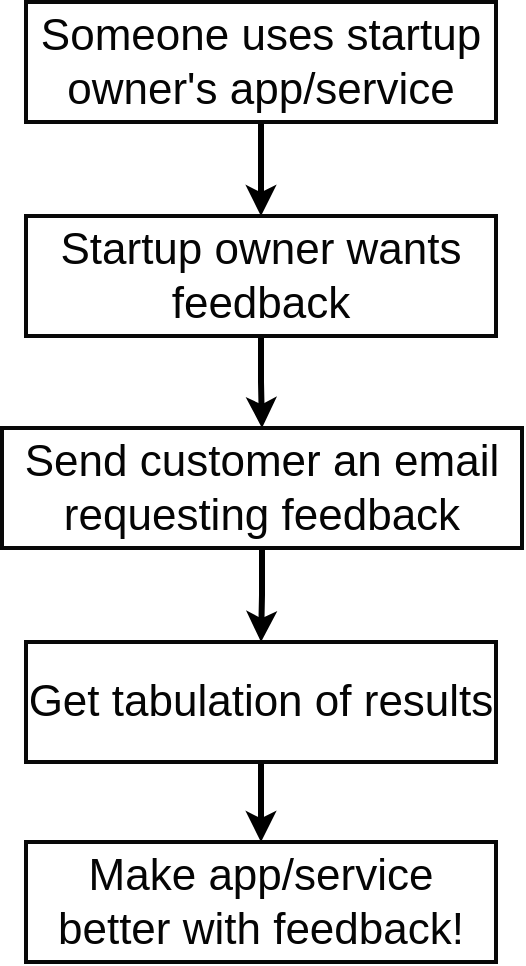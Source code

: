 <mxfile version="12.2.4" pages="13"><diagram id="rzfmLaFm5S08jYWn7bDf" name="Page-1"><mxGraphModel dx="2708" dy="1363" grid="1" gridSize="10" guides="1" tooltips="1" connect="1" arrows="1" fold="1" page="1" pageScale="1" pageWidth="850" pageHeight="1100" math="0" shadow="0"><root><mxCell id="0"/><mxCell id="1" parent="0"/><mxCell id="2" value="" style="edgeStyle=orthogonalEdgeStyle;rounded=0;html=1;jettySize=auto;orthogonalLoop=1;strokeWidth=3;fontSize=22;fontColor=#050505;" parent="1" source="3" target="5" edge="1"><mxGeometry relative="1" as="geometry"/></mxCell><mxCell id="3" value="Someone uses startup owner's app/service" style="rounded=0;whiteSpace=wrap;html=1;shadow=0;strokeColor=#080808;strokeWidth=2;fillColor=none;fontSize=22;fontColor=#050505;align=center;" parent="1" vertex="1"><mxGeometry x="306" y="160" width="235" height="60" as="geometry"/></mxCell><mxCell id="4" value="" style="edgeStyle=orthogonalEdgeStyle;rounded=0;html=1;jettySize=auto;orthogonalLoop=1;strokeWidth=3;fontSize=22;fontColor=#050505;" parent="1" source="5" target="7" edge="1"><mxGeometry relative="1" as="geometry"/></mxCell><mxCell id="5" value="Startup owner wants feedback" style="rounded=0;whiteSpace=wrap;html=1;shadow=0;strokeColor=#080808;strokeWidth=2;fillColor=none;fontSize=22;fontColor=#050505;align=center;" parent="1" vertex="1"><mxGeometry x="306" y="267" width="235" height="60" as="geometry"/></mxCell><mxCell id="6" value="" style="edgeStyle=orthogonalEdgeStyle;rounded=0;html=1;jettySize=auto;orthogonalLoop=1;strokeWidth=3;fontSize=22;fontColor=#050505;" parent="1" source="7" target="9" edge="1"><mxGeometry relative="1" as="geometry"/></mxCell><mxCell id="7" value="Send customer an email requesting feedback" style="rounded=0;whiteSpace=wrap;html=1;shadow=0;strokeColor=#080808;strokeWidth=2;fillColor=none;fontSize=22;fontColor=#050505;align=center;" parent="1" vertex="1"><mxGeometry x="294" y="373" width="260" height="60" as="geometry"/></mxCell><mxCell id="8" style="edgeStyle=orthogonalEdgeStyle;rounded=0;html=1;exitX=0.5;exitY=1;entryX=0.5;entryY=0;startArrow=none;startFill=0;endArrow=classic;endFill=1;jettySize=auto;orthogonalLoop=1;strokeColor=#000000;strokeWidth=3;fontSize=22;fontColor=#050505;" parent="1" source="9" target="10" edge="1"><mxGeometry relative="1" as="geometry"/></mxCell><mxCell id="9" value="Get tabulation of results" style="rounded=0;whiteSpace=wrap;html=1;shadow=0;strokeColor=#080808;strokeWidth=2;fillColor=none;fontSize=22;fontColor=#050505;align=center;" parent="1" vertex="1"><mxGeometry x="306" y="480" width="235" height="60" as="geometry"/></mxCell><mxCell id="10" value="Make app/service better with feedback!" style="rounded=0;whiteSpace=wrap;html=1;shadow=0;strokeColor=#080808;strokeWidth=2;fillColor=none;fontSize=22;fontColor=#050505;align=center;" parent="1" vertex="1"><mxGeometry x="306" y="580" width="235" height="60" as="geometry"/></mxCell><mxCell id="11" style="edgeStyle=orthogonalEdgeStyle;rounded=0;html=1;exitX=0.75;exitY=0;entryX=0.75;entryY=0;startArrow=none;startFill=0;endArrow=classic;endFill=1;jettySize=auto;orthogonalLoop=1;strokeColor=#000000;strokeWidth=3;fontSize=22;fontColor=#050505;" parent="1" source="10" target="10" edge="1"><mxGeometry relative="1" as="geometry"/></mxCell></root></mxGraphModel></diagram><diagram name="001 - process" id="C1ch1Icw8cuONnoXlhW8"><mxGraphModel dx="1457" dy="908" grid="1" gridSize="10" guides="1" tooltips="1" connect="1" arrows="1" fold="1" page="1" pageScale="1" pageWidth="1100" pageHeight="850" background="#ffffff" math="0" shadow="0"><root><mxCell id="0"/><mxCell id="1" parent="0"/><mxCell id="4" value="" style="edgeStyle=orthogonalEdgeStyle;rounded=0;html=1;jettySize=auto;orthogonalLoop=1;strokeWidth=3;fontSize=22;fontColor=#050505;" parent="1" source="2" target="3" edge="1"><mxGeometry relative="1" as="geometry"/></mxCell><mxCell id="2" value="Someone uses startup owner's app/service" style="rounded=0;whiteSpace=wrap;html=1;shadow=0;strokeColor=#080808;strokeWidth=2;fillColor=none;fontSize=22;fontColor=#050505;align=center;" parent="1" vertex="1"><mxGeometry x="370" y="200" width="235" height="60" as="geometry"/></mxCell><mxCell id="6" value="" style="edgeStyle=orthogonalEdgeStyle;rounded=0;html=1;jettySize=auto;orthogonalLoop=1;strokeWidth=3;fontSize=22;fontColor=#050505;" parent="1" source="3" target="5" edge="1"><mxGeometry relative="1" as="geometry"/></mxCell><mxCell id="3" value="Startup owner wants feedback" style="rounded=0;whiteSpace=wrap;html=1;shadow=0;strokeColor=#080808;strokeWidth=2;fillColor=none;fontSize=22;fontColor=#050505;align=center;" parent="1" vertex="1"><mxGeometry x="370" y="307" width="235" height="60" as="geometry"/></mxCell><mxCell id="8" value="" style="edgeStyle=orthogonalEdgeStyle;rounded=0;html=1;jettySize=auto;orthogonalLoop=1;strokeWidth=3;fontSize=22;fontColor=#050505;" parent="1" source="5" target="7" edge="1"><mxGeometry relative="1" as="geometry"/></mxCell><mxCell id="5" value="Send customer an email requesting feedback" style="rounded=0;whiteSpace=wrap;html=1;shadow=0;strokeColor=#080808;strokeWidth=2;fillColor=none;fontSize=22;fontColor=#050505;align=center;" parent="1" vertex="1"><mxGeometry x="358" y="413" width="260" height="60" as="geometry"/></mxCell><mxCell id="10" style="edgeStyle=orthogonalEdgeStyle;rounded=0;html=1;exitX=0.5;exitY=1;entryX=0.5;entryY=0;startArrow=none;startFill=0;endArrow=classic;endFill=1;jettySize=auto;orthogonalLoop=1;strokeColor=#000000;strokeWidth=3;fontSize=22;fontColor=#050505;" parent="1" source="7" target="9" edge="1"><mxGeometry relative="1" as="geometry"/></mxCell><mxCell id="7" value="Get tabulation of results" style="rounded=0;whiteSpace=wrap;html=1;shadow=0;strokeColor=#080808;strokeWidth=2;fillColor=none;fontSize=22;fontColor=#050505;align=center;" parent="1" vertex="1"><mxGeometry x="370" y="520" width="235" height="60" as="geometry"/></mxCell><mxCell id="9" value="Make app/service better with feedback!" style="rounded=0;whiteSpace=wrap;html=1;shadow=0;strokeColor=#080808;strokeWidth=2;fillColor=none;fontSize=22;fontColor=#050505;align=center;" parent="1" vertex="1"><mxGeometry x="370" y="620" width="235" height="60" as="geometry"/></mxCell><mxCell id="11" style="edgeStyle=orthogonalEdgeStyle;rounded=0;html=1;exitX=0.75;exitY=0;entryX=0.75;entryY=0;startArrow=none;startFill=0;endArrow=classic;endFill=1;jettySize=auto;orthogonalLoop=1;strokeColor=#000000;strokeWidth=3;fontSize=22;fontColor=#050505;" parent="1" source="9" target="9" edge="1"><mxGeometry relative="1" as="geometry"/></mxCell></root></mxGraphModel></diagram><diagram name="002 - user process" id="hjXeMc_6MQv4Re1GMmTZ"><mxGraphModel dx="1083" dy="545" grid="1" gridSize="10" guides="1" tooltips="1" connect="1" arrows="1" fold="1" page="1" pageScale="1" pageWidth="1100" pageHeight="850" background="#ffffff" math="0" shadow="0"><root><mxCell id="0"/><mxCell id="1" parent="0"/><mxCell id="5" value="" style="edgeStyle=orthogonalEdgeStyle;rounded=0;html=1;jettySize=auto;orthogonalLoop=1;strokeWidth=3;fontSize=22;fontColor=#050505;" parent="1" source="2" target="4" edge="1"><mxGeometry relative="1" as="geometry"/></mxCell><mxCell id="2" value="User signs up via Google OAuth" style="rounded=0;whiteSpace=wrap;html=1;shadow=0;strokeColor=#080808;strokeWidth=2;fillColor=none;fontSize=22;fontColor=#050505;align=center;" parent="1" vertex="1"><mxGeometry x="285" y="90" width="200" height="60" as="geometry"/></mxCell><mxCell id="7" value="" style="edgeStyle=orthogonalEdgeStyle;rounded=0;html=1;jettySize=auto;orthogonalLoop=1;strokeWidth=3;fontSize=22;fontColor=#050505;" parent="1" source="4" target="6" edge="1"><mxGeometry relative="1" as="geometry"/></mxCell><mxCell id="4" value="User pays for email credits via stripe" style="rounded=0;whiteSpace=wrap;html=1;shadow=0;strokeColor=#080808;strokeWidth=2;fillColor=none;fontSize=22;fontColor=#050505;align=center;" parent="1" vertex="1"><mxGeometry x="285" y="190" width="200" height="60" as="geometry"/></mxCell><mxCell id="9" value="" style="edgeStyle=orthogonalEdgeStyle;rounded=0;html=1;jettySize=auto;orthogonalLoop=1;strokeWidth=3;fontSize=22;fontColor=#050505;" parent="1" source="6" target="8" edge="1"><mxGeometry relative="1" as="geometry"/></mxCell><mxCell id="6" value="User creates a new 'campaign'" style="rounded=0;whiteSpace=wrap;html=1;shadow=0;strokeColor=#080808;strokeWidth=2;fillColor=none;fontSize=22;fontColor=#050505;align=center;" parent="1" vertex="1"><mxGeometry x="285" y="290" width="200" height="60" as="geometry"/></mxCell><mxCell id="11" value="" style="edgeStyle=orthogonalEdgeStyle;rounded=0;html=1;jettySize=auto;orthogonalLoop=1;strokeWidth=3;fontSize=22;fontColor=#050505;" parent="1" source="8" target="10" edge="1"><mxGeometry relative="1" as="geometry"/></mxCell><mxCell id="8" value="User enters list of emails to send survey to" style="rounded=0;whiteSpace=wrap;html=1;shadow=0;strokeColor=#080808;strokeWidth=2;fillColor=none;fontSize=22;fontColor=#050505;align=center;" parent="1" vertex="1"><mxGeometry x="260" y="390" width="250" height="60" as="geometry"/></mxCell><mxCell id="13" value="" style="edgeStyle=orthogonalEdgeStyle;rounded=0;html=1;jettySize=auto;orthogonalLoop=1;strokeWidth=3;fontSize=22;fontColor=#050505;" parent="1" source="10" target="12" edge="1"><mxGeometry relative="1" as="geometry"/></mxCell><mxCell id="10" value="We send email to list of surveyees" style="rounded=0;whiteSpace=wrap;html=1;shadow=0;strokeColor=#080808;strokeWidth=2;fillColor=none;fontSize=22;fontColor=#050505;align=center;" parent="1" vertex="1"><mxGeometry x="260" y="490" width="250" height="60" as="geometry"/></mxCell><mxCell id="15" value="" style="edgeStyle=orthogonalEdgeStyle;rounded=0;html=1;jettySize=auto;orthogonalLoop=1;strokeWidth=3;fontSize=22;fontColor=#050505;" parent="1" source="12" target="14" edge="1"><mxGeometry relative="1" as="geometry"/></mxCell><mxCell id="12" value="Surveyees click on link in email to provide feedback" style="rounded=0;whiteSpace=wrap;html=1;shadow=0;strokeColor=#080808;strokeWidth=2;fillColor=none;fontSize=22;fontColor=#050505;align=center;" parent="1" vertex="1"><mxGeometry x="590" y="490" width="280" height="60" as="geometry"/></mxCell><mxCell id="17" value="" style="edgeStyle=orthogonalEdgeStyle;rounded=0;html=1;jettySize=auto;orthogonalLoop=1;strokeWidth=3;fontSize=22;fontColor=#050505;" parent="1" source="14" target="16" edge="1"><mxGeometry relative="1" as="geometry"/></mxCell><mxCell id="14" value="We tabulate feedback" style="rounded=0;whiteSpace=wrap;html=1;shadow=0;strokeColor=#080808;strokeWidth=2;fillColor=none;fontSize=22;fontColor=#050505;align=center;" parent="1" vertex="1"><mxGeometry x="590" y="390" width="280" height="60" as="geometry"/></mxCell><mxCell id="16" value="User can see report of all survey responses" style="rounded=0;whiteSpace=wrap;html=1;shadow=0;strokeColor=#080808;strokeWidth=2;fillColor=none;fontSize=22;fontColor=#050505;align=center;" parent="1" vertex="1"><mxGeometry x="590" y="290" width="280" height="60" as="geometry"/></mxCell></root></mxGraphModel></diagram><diagram name="003 - tech" id="MA7eCegT08ym-cVx1aNA"><mxGraphModel dx="1083" dy="545" grid="1" gridSize="10" guides="1" tooltips="1" connect="1" arrows="1" fold="1" page="1" pageScale="1" pageWidth="1100" pageHeight="850" background="#ffffff" math="0" shadow="0"><root><mxCell id="0"/><mxCell id="1" parent="0"/><mxCell id="2" value="" style="edgeStyle=orthogonalEdgeStyle;rounded=0;html=1;jettySize=auto;orthogonalLoop=1;strokeWidth=3;fontSize=22;fontColor=#050505;" parent="1" source="3" target="5" edge="1"><mxGeometry relative="1" as="geometry"/></mxCell><mxCell id="3" value="User signs up via Google OAuth" style="rounded=0;whiteSpace=wrap;html=1;shadow=0;strokeColor=#080808;strokeWidth=2;fillColor=none;fontSize=22;fontColor=#050505;align=center;" parent="1" vertex="1"><mxGeometry x="355" y="59" width="200" height="60" as="geometry"/></mxCell><mxCell id="4" value="" style="edgeStyle=orthogonalEdgeStyle;rounded=0;html=1;jettySize=auto;orthogonalLoop=1;strokeWidth=3;fontSize=22;fontColor=#050505;" parent="1" source="5" target="7" edge="1"><mxGeometry relative="1" as="geometry"/></mxCell><mxCell id="5" value="User pays for email credits via stripe" style="rounded=0;whiteSpace=wrap;html=1;shadow=0;strokeColor=#080808;strokeWidth=2;fillColor=none;fontSize=22;fontColor=#050505;align=center;" parent="1" vertex="1"><mxGeometry x="355" y="152" width="200" height="60" as="geometry"/></mxCell><mxCell id="6" value="" style="edgeStyle=orthogonalEdgeStyle;rounded=0;html=1;jettySize=auto;orthogonalLoop=1;strokeWidth=3;fontSize=22;fontColor=#050505;" parent="1" source="7" target="9" edge="1"><mxGeometry relative="1" as="geometry"/></mxCell><mxCell id="7" value="User creates a new 'campaign'" style="rounded=0;whiteSpace=wrap;html=1;shadow=0;strokeColor=#080808;strokeWidth=2;fillColor=none;fontSize=22;fontColor=#050505;align=center;" parent="1" vertex="1"><mxGeometry x="355" y="245" width="200" height="60" as="geometry"/></mxCell><mxCell id="8" value="" style="edgeStyle=orthogonalEdgeStyle;rounded=0;html=1;jettySize=auto;orthogonalLoop=1;strokeWidth=3;fontSize=22;fontColor=#050505;" parent="1" source="9" target="11" edge="1"><mxGeometry relative="1" as="geometry"/></mxCell><mxCell id="9" value="User enters list of emails to send survey to" style="rounded=0;whiteSpace=wrap;html=1;shadow=0;strokeColor=#080808;strokeWidth=2;fillColor=none;fontSize=22;fontColor=#050505;align=center;" parent="1" vertex="1"><mxGeometry x="330" y="338" width="250" height="60" as="geometry"/></mxCell><mxCell id="10" value="" style="edgeStyle=orthogonalEdgeStyle;rounded=0;html=1;jettySize=auto;orthogonalLoop=1;strokeWidth=3;fontSize=22;fontColor=#050505;" parent="1" source="11" target="13" edge="1"><mxGeometry relative="1" as="geometry"/></mxCell><mxCell id="11" value="We send email to list of surveyees" style="rounded=0;whiteSpace=wrap;html=1;shadow=0;strokeColor=#080808;strokeWidth=2;fillColor=none;fontSize=22;fontColor=#050505;align=center;" parent="1" vertex="1"><mxGeometry x="330" y="431" width="250" height="60" as="geometry"/></mxCell><mxCell id="12" value="" style="edgeStyle=orthogonalEdgeStyle;rounded=0;html=1;jettySize=auto;orthogonalLoop=1;strokeWidth=3;fontSize=22;fontColor=#050505;" parent="1" source="13" target="15" edge="1"><mxGeometry relative="1" as="geometry"/></mxCell><mxCell id="13" value="Surveyees click on link in email to provide feedback" style="rounded=0;whiteSpace=wrap;html=1;shadow=0;strokeColor=#080808;strokeWidth=2;fillColor=none;fontSize=22;fontColor=#050505;align=center;" parent="1" vertex="1"><mxGeometry x="315" y="524" width="280" height="60" as="geometry"/></mxCell><mxCell id="14" value="" style="edgeStyle=orthogonalEdgeStyle;rounded=0;html=1;jettySize=auto;orthogonalLoop=1;strokeWidth=3;fontSize=22;fontColor=#050505;" parent="1" source="15" target="16" edge="1"><mxGeometry relative="1" as="geometry"/></mxCell><mxCell id="15" value="We tabulate feedback" style="rounded=0;whiteSpace=wrap;html=1;shadow=0;strokeColor=#080808;strokeWidth=2;fillColor=none;fontSize=22;fontColor=#050505;align=center;" parent="1" vertex="1"><mxGeometry x="315" y="617" width="280" height="60" as="geometry"/></mxCell><mxCell id="16" value="User can see report of all survey responses" style="rounded=0;whiteSpace=wrap;html=1;shadow=0;strokeColor=#080808;strokeWidth=2;fillColor=none;fontSize=22;fontColor=#050505;align=center;" parent="1" vertex="1"><mxGeometry x="315" y="710" width="280" height="60" as="geometry"/></mxCell><mxCell id="17" value="Express server + MongoDB + PassportJS" style="text;html=1;strokeColor=none;fillColor=none;align=left;verticalAlign=middle;whiteSpace=wrap;rounded=0;shadow=0;fontSize=22;fontColor=#050505;" parent="1" vertex="1"><mxGeometry x="563" y="79" width="250" height="20" as="geometry"/></mxCell><mxCell id="18" value="Stripe + MongoDB" style="text;html=1;strokeColor=none;fillColor=none;align=left;verticalAlign=middle;whiteSpace=wrap;rounded=0;shadow=0;fontSize=22;fontColor=#050505;" parent="1" vertex="1"><mxGeometry x="563" y="172" width="250" height="20" as="geometry"/></mxCell><mxCell id="19" value="React + Redux" style="text;html=1;strokeColor=none;fillColor=none;align=left;verticalAlign=middle;whiteSpace=wrap;rounded=0;shadow=0;fontSize=22;fontColor=#050505;" parent="1" vertex="1"><mxGeometry x="563" y="265" width="250" height="20" as="geometry"/></mxCell><mxCell id="20" value="React + Redux + Redux Form" style="text;html=1;strokeColor=none;fillColor=none;align=left;verticalAlign=middle;whiteSpace=wrap;rounded=0;shadow=0;fontSize=22;fontColor=#050505;" parent="1" vertex="1"><mxGeometry x="591" y="358" width="250" height="20" as="geometry"/></mxCell><mxCell id="21" value="Email Provider" style="text;html=1;strokeColor=none;fillColor=none;align=left;verticalAlign=middle;whiteSpace=wrap;rounded=0;shadow=0;fontSize=22;fontColor=#050505;" parent="1" vertex="1"><mxGeometry x="595" y="451" width="250" height="20" as="geometry"/></mxCell><mxCell id="22" value="Email Provider + Express + Mongo" style="text;html=1;strokeColor=none;fillColor=none;align=left;verticalAlign=middle;whiteSpace=wrap;rounded=0;shadow=0;fontSize=22;fontColor=#050505;" parent="1" vertex="1"><mxGeometry x="608" y="544" width="240" height="20" as="geometry"/></mxCell><mxCell id="23" value="Mongo?" style="text;html=1;strokeColor=none;fillColor=none;align=left;verticalAlign=middle;whiteSpace=wrap;rounded=0;shadow=0;fontSize=22;fontColor=#050505;" parent="1" vertex="1"><mxGeometry x="608" y="637" width="185" height="20" as="geometry"/></mxCell><mxCell id="24" value="Mongo + React + Redux" style="text;html=1;strokeColor=none;fillColor=none;align=left;verticalAlign=middle;whiteSpace=wrap;rounded=0;shadow=0;fontSize=22;fontColor=#050505;" parent="1" vertex="1"><mxGeometry x="608" y="730" width="185" height="20" as="geometry"/></mxCell></root></mxGraphModel></diagram><diagram name="004 - tech stack" id="ymzbfa6bitwxe_6PRjLa"><mxGraphModel dx="1083" dy="545" grid="1" gridSize="10" guides="1" tooltips="1" connect="1" arrows="1" fold="1" page="1" pageScale="1" pageWidth="1100" pageHeight="850" background="#ffffff" math="0" shadow="0"><root><mxCell id="0"/><mxCell id="1" parent="0"/><mxCell id="3" value="" style="strokeWidth=1;shadow=0;dashed=0;align=center;html=1;shape=mxgraph.mockup.containers.browserWindow;rSize=0;fillColor=#ffffff;strokeColor=#666666;mainText=,;recursiveResize=0;rounded=0;fontSize=22;fontColor=#050505;" parent="1" vertex="1"><mxGeometry x="355" y="220" width="420" height="190" as="geometry"/></mxCell><mxCell id="4" value="Page 1" style="strokeWidth=1;shadow=0;dashed=0;align=center;html=1;shape=mxgraph.mockup.containers.anchor;fontSize=17;fontColor=#666666;align=left;" parent="3" vertex="1"><mxGeometry x="60" y="12" width="110" height="26" as="geometry"/></mxCell><mxCell id="5" value="https://www.draw.io" style="strokeWidth=1;shadow=0;dashed=0;align=center;html=1;shape=mxgraph.mockup.containers.anchor;rSize=0;fontSize=17;fontColor=#666666;align=left;" parent="3" vertex="1"><mxGeometry x="130" y="60" width="250" height="26" as="geometry"/></mxCell><mxCell id="6" value="React App!" style="rounded=0;whiteSpace=wrap;html=1;shadow=0;strokeColor=#080808;strokeWidth=2;fillColor=none;fontSize=22;fontColor=#050505;align=center;" parent="3" vertex="1"><mxGeometry y="110" width="420" height="80" as="geometry"/></mxCell><mxCell id="17" style="edgeStyle=orthogonalEdgeStyle;rounded=0;html=1;exitX=0.5;exitY=1;entryX=0.5;entryY=0;jettySize=auto;orthogonalLoop=1;strokeWidth=3;fontSize=22;fontColor=#050505;" parent="1" source="15" target="16" edge="1"><mxGeometry relative="1" as="geometry"/></mxCell><mxCell id="18" style="edgeStyle=orthogonalEdgeStyle;rounded=0;html=1;exitX=0.5;exitY=0;entryX=0.5;entryY=1;jettySize=auto;orthogonalLoop=1;strokeWidth=3;fontSize=22;fontColor=#050505;verticalAlign=middle;startArrow=classic;startFill=1;" parent="1" source="15" target="6" edge="1"><mxGeometry relative="1" as="geometry"/></mxCell><mxCell id="15" value="Express/Node API" style="rounded=0;whiteSpace=wrap;html=1;shadow=0;strokeColor=#080808;strokeWidth=2;fillColor=none;fontSize=22;fontColor=#050505;align=center;" parent="1" vertex="1"><mxGeometry x="450" y="540" width="230" height="60" as="geometry"/></mxCell><mxCell id="16" value="MongoDB" style="rounded=0;whiteSpace=wrap;html=1;shadow=0;strokeColor=#080808;strokeWidth=2;fillColor=none;fontSize=22;fontColor=#050505;align=center;" parent="1" vertex="1"><mxGeometry x="450" y="650" width="230" height="60" as="geometry"/></mxCell><mxCell id="19" value="&lt;font style=&quot;font-size: 16px;&quot;&gt;HTTP Request&lt;/font&gt;" style="rounded=0;whiteSpace=wrap;html=1;shadow=0;strokeColor=#080808;strokeWidth=2;fillColor=none;fontSize=16;fontColor=#050505;align=left;" parent="1" vertex="1"><mxGeometry x="565" y="450" width="170" height="50" as="geometry"/></mxCell><mxCell id="20" value="JSON" style="rounded=0;whiteSpace=wrap;html=1;shadow=0;labelBackgroundColor=none;strokeColor=#080808;strokeWidth=2;fillColor=#ffffff;fontSize=16;fontColor=#050505;align=center;" parent="1" vertex="1"><mxGeometry x="685" y="460" width="50" height="30" as="geometry"/></mxCell></root></mxGraphModel></diagram><diagram name="005 - architecture dev" id="q4egoho6DWTtqCsqJ3SS"><mxGraphModel dx="1083" dy="545" grid="1" gridSize="10" guides="1" tooltips="1" connect="1" arrows="1" fold="1" page="1" pageScale="1" pageWidth="1100" pageHeight="850" background="#ffffff" math="0" shadow="0"><root><mxCell id="0"/><mxCell id="1" parent="0"/><mxCell id="3" value="" style="strokeWidth=1;shadow=0;dashed=0;align=center;html=1;shape=mxgraph.mockup.containers.browserWindow;rSize=0;fillColor=#ffffff;strokeColor=#666666;mainText=,;recursiveResize=0;rounded=0;fontSize=22;fontColor=#050505;" parent="1" vertex="1"><mxGeometry x="412" y="225" width="380" height="200" as="geometry"/></mxCell><mxCell id="4" value="Page 1" style="strokeWidth=1;shadow=0;dashed=0;align=center;html=1;shape=mxgraph.mockup.containers.anchor;fontSize=17;fontColor=#666666;align=left;" parent="3" vertex="1"><mxGeometry x="60" y="12" width="110" height="26" as="geometry"/></mxCell><mxCell id="5" value="localhost:3000" style="strokeWidth=1;shadow=0;dashed=0;align=center;html=1;shape=mxgraph.mockup.containers.anchor;rSize=0;fontSize=17;fontColor=#666666;align=left;" parent="3" vertex="1"><mxGeometry x="130" y="60" width="250" height="26" as="geometry"/></mxCell><mxCell id="11" value="I need bundle.js stuff" style="rounded=0;whiteSpace=wrap;html=1;shadow=0;strokeColor=#080808;strokeWidth=2;fillColor=none;fontSize=22;fontColor=#050505;align=center;" parent="3" vertex="1"><mxGeometry x="-1" y="140" width="190" height="60" as="geometry"/></mxCell><mxCell id="12" value="I need data from API" style="rounded=0;whiteSpace=wrap;html=1;shadow=0;strokeColor=#080808;strokeWidth=2;fillColor=none;fontSize=22;fontColor=#050505;align=center;" parent="3" vertex="1"><mxGeometry x="190" y="140" width="190" height="60" as="geometry"/></mxCell><mxCell id="6" value="Dev Mode" style="text;html=1;strokeColor=none;fillColor=none;align=center;verticalAlign=middle;whiteSpace=wrap;rounded=0;shadow=0;fontSize=32;fontColor=#050505;" parent="1" vertex="1"><mxGeometry x="516" y="175" width="173" height="50" as="geometry"/></mxCell><mxCell id="7" value="create-react-app" style="rounded=0;whiteSpace=wrap;html=1;shadow=0;strokeColor=#080808;strokeWidth=2;fillColor=none;fontSize=22;fontColor=#050505;align=center;" parent="1" vertex="1"><mxGeometry x="411" y="505" width="190" height="60" as="geometry"/></mxCell><mxCell id="9" value="Node/Express API" style="rounded=0;whiteSpace=wrap;html=1;shadow=0;strokeColor=#080808;strokeWidth=2;fillColor=none;fontSize=22;fontColor=#050505;align=center;" parent="1" vertex="1"><mxGeometry x="412" y="645" width="380" height="60" as="geometry"/></mxCell><mxCell id="15" style="edgeStyle=orthogonalEdgeStyle;rounded=0;html=1;exitX=0.5;exitY=1;entryX=0.5;entryY=0;startArrow=classic;startFill=1;jettySize=auto;orthogonalLoop=1;strokeWidth=3;fontSize=22;fontColor=#050505;" parent="1" source="10" target="9" edge="1"><mxGeometry relative="1" as="geometry"/></mxCell><mxCell id="10" value="proxy" style="rounded=0;whiteSpace=wrap;html=1;shadow=0;strokeColor=#080808;strokeWidth=2;fillColor=none;fontSize=22;fontColor=#050505;align=center;" parent="1" vertex="1"><mxGeometry x="602" y="505" width="190" height="60" as="geometry"/></mxCell><mxCell id="13" style="edgeStyle=orthogonalEdgeStyle;rounded=0;html=1;exitX=0.5;exitY=1;entryX=0.5;entryY=0;startArrow=classic;startFill=1;jettySize=auto;orthogonalLoop=1;strokeWidth=3;fontSize=22;fontColor=#050505;" parent="1" source="11" target="7" edge="1"><mxGeometry relative="1" as="geometry"/></mxCell><mxCell id="14" style="edgeStyle=orthogonalEdgeStyle;rounded=0;html=1;exitX=0.5;exitY=1;entryX=0.5;entryY=0;startArrow=classic;startFill=1;jettySize=auto;orthogonalLoop=1;strokeWidth=3;fontSize=22;fontColor=#050505;" parent="1" source="12" target="10" edge="1"><mxGeometry relative="1" as="geometry"/></mxCell><mxCell id="16" style="edgeStyle=orthogonalEdgeStyle;rounded=0;html=1;exitX=0.5;exitY=0;entryX=0.5;entryY=0;startArrow=classic;startFill=1;jettySize=auto;orthogonalLoop=1;strokeWidth=3;fontSize=22;fontColor=#050505;" parent="1" source="6" target="6" edge="1"><mxGeometry relative="1" as="geometry"/></mxCell><mxCell id="17" value="Server #1" style="text;html=1;strokeColor=none;fillColor=none;align=center;verticalAlign=middle;whiteSpace=wrap;rounded=0;shadow=0;fontSize=22;fontColor=#050505;" parent="1" vertex="1"><mxGeometry x="350" y="525" width="40" height="20" as="geometry"/></mxCell><mxCell id="18" value="Server #2" style="text;html=1;strokeColor=none;fillColor=none;align=center;verticalAlign=middle;whiteSpace=wrap;rounded=0;shadow=0;fontSize=22;fontColor=#050505;" parent="1" vertex="1"><mxGeometry x="350" y="668" width="40" height="20" as="geometry"/></mxCell></root></mxGraphModel></diagram><diagram name="006 - architecture prod" id="mpROQTr69gODgliAdOEc"><mxGraphModel dx="1083" dy="545" grid="1" gridSize="10" guides="1" tooltips="1" connect="1" arrows="1" fold="1" page="1" pageScale="1" pageWidth="1100" pageHeight="850" background="#ffffff" math="0" shadow="0"><root><mxCell id="0"/><mxCell id="1" parent="0"/><mxCell id="2" value="" style="strokeWidth=1;shadow=0;dashed=0;align=center;html=1;shape=mxgraph.mockup.containers.browserWindow;rSize=0;fillColor=#ffffff;strokeColor=#666666;mainText=,;recursiveResize=0;rounded=0;fontSize=22;fontColor=#050505;" parent="1" vertex="1"><mxGeometry x="412" y="225" width="380" height="200" as="geometry"/></mxCell><mxCell id="3" value="Page 1" style="strokeWidth=1;shadow=0;dashed=0;align=center;html=1;shape=mxgraph.mockup.containers.anchor;fontSize=17;fontColor=#666666;align=left;" parent="2" vertex="1"><mxGeometry x="60" y="12" width="110" height="26" as="geometry"/></mxCell><mxCell id="4" value="bayou.herokuapp.com" style="strokeWidth=1;shadow=0;dashed=0;align=center;html=1;shape=mxgraph.mockup.containers.anchor;rSize=0;fontSize=17;fontColor=#666666;align=left;" parent="2" vertex="1"><mxGeometry x="130" y="60" width="250" height="26" as="geometry"/></mxCell><mxCell id="5" value="I need bundle.js stuff" style="rounded=0;whiteSpace=wrap;html=1;shadow=0;strokeColor=#080808;strokeWidth=2;fillColor=none;fontSize=22;fontColor=#050505;align=center;" parent="2" vertex="1"><mxGeometry x="-1" y="140" width="190" height="60" as="geometry"/></mxCell><mxCell id="6" value="I need data from API" style="rounded=0;whiteSpace=wrap;html=1;shadow=0;strokeColor=#080808;strokeWidth=2;fillColor=none;fontSize=22;fontColor=#050505;align=center;" parent="2" vertex="1"><mxGeometry x="189" y="140" width="190" height="60" as="geometry"/></mxCell><mxCell id="7" value="Prod Mode" style="text;html=1;strokeColor=none;fillColor=none;align=center;verticalAlign=middle;whiteSpace=wrap;rounded=0;shadow=0;fontSize=32;fontColor=#050505;" parent="1" vertex="1"><mxGeometry x="516" y="175" width="173" height="50" as="geometry"/></mxCell><mxCell id="9" value="Node/Express API" style="rounded=0;whiteSpace=wrap;html=1;shadow=0;strokeColor=#080808;strokeWidth=2;fillColor=none;fontSize=22;fontColor=#050505;align=center;" parent="1" vertex="1"><mxGeometry x="411" y="520" width="380" height="60" as="geometry"/></mxCell><mxCell id="14" style="edgeStyle=orthogonalEdgeStyle;rounded=0;html=1;exitX=0.5;exitY=0;entryX=0.5;entryY=0;startArrow=classic;startFill=1;jettySize=auto;orthogonalLoop=1;strokeWidth=3;fontSize=22;fontColor=#050505;" parent="1" source="7" target="7" edge="1"><mxGeometry relative="1" as="geometry"/></mxCell><mxCell id="15" value="public assets" style="rounded=0;whiteSpace=wrap;html=1;shadow=0;strokeColor=#080808;strokeWidth=2;fillColor=none;fontSize=22;fontColor=#050505;align=center;" parent="1" vertex="1"><mxGeometry x="412" y="580" width="187" height="60" as="geometry"/></mxCell><mxCell id="16" style="edgeStyle=orthogonalEdgeStyle;rounded=0;html=1;exitX=0.5;exitY=1;entryX=0.75;entryY=0;startArrow=classic;startFill=1;jettySize=auto;orthogonalLoop=1;strokeWidth=3;fontSize=32;fontColor=#050505;" parent="1" source="6" target="9" edge="1"><mxGeometry relative="1" as="geometry"/></mxCell><mxCell id="19" style="edgeStyle=orthogonalEdgeStyle;rounded=0;html=1;exitX=0.5;exitY=1;entryX=0.5;entryY=0;startArrow=classic;startFill=1;jettySize=auto;orthogonalLoop=1;strokeWidth=3;fontSize=32;fontColor=#050505;" parent="1" source="5" target="15" edge="1"><mxGeometry relative="1" as="geometry"/></mxCell><mxCell id="20" value="Server #1" style="text;html=1;strokeColor=none;fillColor=none;align=center;verticalAlign=middle;whiteSpace=wrap;rounded=0;shadow=0;fontSize=22;fontColor=#050505;" parent="1" vertex="1"><mxGeometry x="340" y="540" width="40" height="20" as="geometry"/></mxCell><mxCell id="21" style="edgeStyle=orthogonalEdgeStyle;rounded=0;html=1;exitX=0.75;exitY=0;entryX=0.75;entryY=0;startArrow=none;startFill=0;endArrow=classic;endFill=1;jettySize=auto;orthogonalLoop=1;strokeColor=#000000;strokeWidth=3;fontSize=22;fontColor=#000000;" parent="1" source="7" target="7" edge="1"><mxGeometry relative="1" as="geometry"/></mxCell></root></mxGraphModel></diagram><diagram name="007 - other architecture" id="wscgBeFUv8NDl35sYXR8"><mxGraphModel dx="1083" dy="545" grid="1" gridSize="10" guides="1" tooltips="1" connect="1" arrows="1" fold="1" page="1" pageScale="1" pageWidth="1100" pageHeight="850" background="#ffffff" math="0" shadow="0"><root><mxCell id="0"/><mxCell id="1" parent="0"/><mxCell id="2" value="" style="strokeWidth=1;shadow=0;dashed=0;align=center;html=1;shape=mxgraph.mockup.containers.browserWindow;rSize=0;fillColor=#ffffff;strokeColor=#666666;mainText=,;recursiveResize=0;rounded=0;fontSize=22;fontColor=#050505;" parent="1" vertex="1"><mxGeometry x="361" y="140" width="380" height="200" as="geometry"/></mxCell><mxCell id="3" value="Page 1" style="strokeWidth=1;shadow=0;dashed=0;align=center;html=1;shape=mxgraph.mockup.containers.anchor;fontSize=17;fontColor=#666666;align=left;" parent="2" vertex="1"><mxGeometry x="60" y="12" width="110" height="26" as="geometry"/></mxCell><mxCell id="4" value="https://www.draw.io" style="strokeWidth=1;shadow=0;dashed=0;align=center;html=1;shape=mxgraph.mockup.containers.anchor;rSize=0;fontSize=17;fontColor=#666666;align=left;" parent="2" vertex="1"><mxGeometry x="130" y="60" width="250" height="26" as="geometry"/></mxCell><mxCell id="5" value="I need bundle.js stuff" style="rounded=0;whiteSpace=wrap;html=1;shadow=0;strokeColor=#080808;strokeWidth=2;fillColor=none;fontSize=22;fontColor=#050505;align=center;" parent="2" vertex="1"><mxGeometry x="-1" y="140" width="190" height="60" as="geometry"/></mxCell><mxCell id="6" value="I need data from API" style="rounded=0;whiteSpace=wrap;html=1;shadow=0;strokeColor=#080808;strokeWidth=2;fillColor=none;fontSize=22;fontColor=#050505;align=center;" parent="2" vertex="1"><mxGeometry x="190" y="140" width="190" height="60" as="geometry"/></mxCell><mxCell id="7" value="Dev Mode" style="text;html=1;strokeColor=none;fillColor=none;align=center;verticalAlign=middle;whiteSpace=wrap;rounded=0;shadow=0;fontSize=32;fontColor=#050505;" parent="1" vertex="1"><mxGeometry x="465" y="90" width="173" height="50" as="geometry"/></mxCell><mxCell id="8" value="create-react-app" style="rounded=0;whiteSpace=wrap;html=1;shadow=0;strokeColor=#080808;strokeWidth=2;fillColor=none;fontSize=22;fontColor=#050505;align=center;" parent="1" vertex="1"><mxGeometry x="300" y="420" width="190" height="60" as="geometry"/></mxCell><mxCell id="11" value="Node/Express API" style="rounded=0;whiteSpace=wrap;html=1;shadow=0;strokeColor=#080808;strokeWidth=2;fillColor=none;fontSize=22;fontColor=#050505;align=center;" parent="1" vertex="1"><mxGeometry x="616" y="420" width="190" height="60" as="geometry"/></mxCell><mxCell id="12" style="edgeStyle=orthogonalEdgeStyle;rounded=0;html=1;exitX=0.5;exitY=1;entryX=0.5;entryY=0;startArrow=classic;startFill=1;jettySize=auto;orthogonalLoop=1;strokeWidth=3;fontSize=22;fontColor=#050505;" parent="1" source="5" target="8" edge="1"><mxGeometry relative="1" as="geometry"/></mxCell><mxCell id="13" style="edgeStyle=orthogonalEdgeStyle;rounded=0;html=1;exitX=0.5;exitY=1;entryX=0.5;entryY=0;startArrow=classic;startFill=1;jettySize=auto;orthogonalLoop=1;strokeWidth=3;fontSize=22;fontColor=#050505;" parent="1" source="6" target="11" edge="1"><mxGeometry relative="1" as="geometry"/></mxCell><mxCell id="14" style="edgeStyle=orthogonalEdgeStyle;rounded=0;html=1;exitX=0.5;exitY=0;entryX=0.5;entryY=0;startArrow=classic;startFill=1;jettySize=auto;orthogonalLoop=1;strokeWidth=3;fontSize=22;fontColor=#050505;" parent="1" source="7" target="7" edge="1"><mxGeometry relative="1" as="geometry"/></mxCell></root></mxGraphModel></diagram><diagram name="008 - other architecture domains" id="a2dq2SkFah8I1jsUnlaC"><mxGraphModel dx="1083" dy="545" grid="1" gridSize="10" guides="1" tooltips="1" connect="1" arrows="1" fold="1" page="1" pageScale="1" pageWidth="1100" pageHeight="850" background="#ffffff" math="0" shadow="0"><root><mxCell id="0"/><mxCell id="1" parent="0"/><mxCell id="2" value="" style="strokeWidth=1;shadow=0;dashed=0;align=center;html=1;shape=mxgraph.mockup.containers.browserWindow;rSize=0;fillColor=#ffffff;strokeColor=#666666;mainText=,;recursiveResize=0;rounded=0;fontSize=22;fontColor=#050505;" parent="1" vertex="1"><mxGeometry x="367" y="150" width="380" height="200" as="geometry"/></mxCell><mxCell id="3" value="Page 1" style="strokeWidth=1;shadow=0;dashed=0;align=center;html=1;shape=mxgraph.mockup.containers.anchor;fontSize=17;fontColor=#666666;align=left;" parent="2" vertex="1"><mxGeometry x="60" y="12" width="110" height="26" as="geometry"/></mxCell><mxCell id="4" value="https://www.draw.io" style="strokeWidth=1;shadow=0;dashed=0;align=center;html=1;shape=mxgraph.mockup.containers.anchor;rSize=0;fontSize=17;fontColor=#666666;align=left;" parent="2" vertex="1"><mxGeometry x="130" y="60" width="250" height="26" as="geometry"/></mxCell><mxCell id="5" value="I need bundle.js stuff" style="rounded=0;whiteSpace=wrap;html=1;shadow=0;strokeColor=#080808;strokeWidth=2;fillColor=none;fontSize=22;fontColor=#050505;align=center;" parent="2" vertex="1"><mxGeometry x="-1" y="140" width="190" height="60" as="geometry"/></mxCell><mxCell id="6" value="I need data from API" style="rounded=0;whiteSpace=wrap;html=1;shadow=0;strokeColor=#080808;strokeWidth=2;fillColor=none;fontSize=22;fontColor=#050505;align=center;" parent="2" vertex="1"><mxGeometry x="190" y="140" width="190" height="60" as="geometry"/></mxCell><mxCell id="7" value="Dev Mode" style="text;html=1;strokeColor=none;fillColor=none;align=center;verticalAlign=middle;whiteSpace=wrap;rounded=0;shadow=0;fontSize=32;fontColor=#050505;" parent="1" vertex="1"><mxGeometry x="471" y="100" width="173" height="50" as="geometry"/></mxCell><mxCell id="8" value="create-react-app" style="rounded=0;whiteSpace=wrap;html=1;shadow=0;strokeColor=#080808;strokeWidth=2;fillColor=none;fontSize=22;fontColor=#050505;align=center;" parent="1" vertex="1"><mxGeometry x="306" y="430" width="190" height="60" as="geometry"/></mxCell><mxCell id="9" value="Node/Express API" style="rounded=0;whiteSpace=wrap;html=1;shadow=0;strokeColor=#080808;strokeWidth=2;fillColor=none;fontSize=22;fontColor=#050505;align=center;" parent="1" vertex="1"><mxGeometry x="622" y="430" width="190" height="60" as="geometry"/></mxCell><mxCell id="10" style="edgeStyle=orthogonalEdgeStyle;rounded=0;html=1;exitX=0.5;exitY=1;entryX=0.5;entryY=0;startArrow=classic;startFill=1;jettySize=auto;orthogonalLoop=1;strokeWidth=3;fontSize=22;fontColor=#050505;" parent="1" source="5" target="8" edge="1"><mxGeometry relative="1" as="geometry"/></mxCell><mxCell id="11" style="edgeStyle=orthogonalEdgeStyle;rounded=0;html=1;exitX=0.5;exitY=1;entryX=0.5;entryY=0;startArrow=classic;startFill=1;jettySize=auto;orthogonalLoop=1;strokeWidth=3;fontSize=22;fontColor=#050505;" parent="1" source="6" target="9" edge="1"><mxGeometry relative="1" as="geometry"/></mxCell><mxCell id="12" style="edgeStyle=orthogonalEdgeStyle;rounded=0;html=1;exitX=0.5;exitY=0;entryX=0.5;entryY=0;startArrow=classic;startFill=1;jettySize=auto;orthogonalLoop=1;strokeWidth=3;fontSize=22;fontColor=#050505;" parent="1" source="7" target="7" edge="1"><mxGeometry relative="1" as="geometry"/></mxCell><mxCell id="13" value="https://www.emaily.com" style="text;html=1;strokeColor=none;fillColor=none;align=center;verticalAlign=middle;whiteSpace=wrap;rounded=0;shadow=0;fontSize=22;fontColor=#050505;" parent="1" vertex="1"><mxGeometry x="381" y="500" width="40" height="20" as="geometry"/></mxCell><mxCell id="14" value="https://www.emaily-api.com" style="text;html=1;strokeColor=none;fillColor=none;align=center;verticalAlign=middle;whiteSpace=wrap;rounded=0;shadow=0;fontSize=22;fontColor=#050505;" parent="1" vertex="1"><mxGeometry x="578" y="500" width="279" height="20" as="geometry"/></mxCell></root></mxGraphModel></diagram><diagram name="009 - mockup landing page" id="LFWs1aFi7B3u5leCb377"><mxGraphModel dx="1083" dy="545" grid="1" gridSize="10" guides="1" tooltips="1" connect="1" arrows="1" fold="1" page="1" pageScale="1" pageWidth="1100" pageHeight="850" background="#ffffff" math="0" shadow="0"><root><mxCell id="0"/><mxCell id="1" parent="0"/><mxCell id="2" value="" style="strokeWidth=1;shadow=0;dashed=0;align=center;html=1;shape=mxgraph.mockup.containers.browserWindow;rSize=0;fillColor=#ffffff;strokeColor=#666666;mainText=,;recursiveResize=0;rounded=0;fontSize=22;fontColor=#050505;" parent="1" vertex="1"><mxGeometry x="270" y="120" width="550" height="380" as="geometry"/></mxCell><mxCell id="3" value="Page 1" style="strokeWidth=1;shadow=0;dashed=0;align=center;html=1;shape=mxgraph.mockup.containers.anchor;fontSize=17;fontColor=#666666;align=left;" parent="2" vertex="1"><mxGeometry x="60" y="12" width="110" height="26" as="geometry"/></mxCell><mxCell id="4" value="https://www.draw.io" style="strokeWidth=1;shadow=0;dashed=0;align=center;html=1;shape=mxgraph.mockup.containers.anchor;rSize=0;fontSize=17;fontColor=#666666;align=left;" parent="2" vertex="1"><mxGeometry x="130" y="60" width="250" height="26" as="geometry"/></mxCell><mxCell id="5" value="" style="rounded=0;whiteSpace=wrap;html=1;shadow=0;strokeColor=#080808;strokeWidth=2;fillColor=none;fontSize=22;fontColor=#050505;align=center;" parent="1" vertex="1"><mxGeometry x="270" y="230" width="550" height="60" as="geometry"/></mxCell><mxCell id="6" value="Logo" style="text;html=1;strokeColor=none;fillColor=none;align=center;verticalAlign=middle;whiteSpace=wrap;rounded=0;shadow=0;fontSize=22;fontColor=#050505;" parent="1" vertex="1"><mxGeometry x="300" y="250" width="40" height="20" as="geometry"/></mxCell><mxCell id="7" value="Login &amp;nbsp;&amp;nbsp;" style="text;html=1;strokeColor=none;fillColor=none;align=center;verticalAlign=middle;whiteSpace=wrap;rounded=0;shadow=0;fontSize=22;fontColor=#050505;" parent="1" vertex="1"><mxGeometry x="680" y="250" width="180" height="20" as="geometry"/></mxCell><mxCell id="8" value="" style="rounded=0;whiteSpace=wrap;html=1;shadow=0;strokeColor=#080808;strokeWidth=2;fillColor=none;fontSize=22;fontColor=#050505;align=center;" parent="1" vertex="1"><mxGeometry x="270" y="290" width="550" height="210" as="geometry"/></mxCell><mxCell id="9" value="Get Feedback From Users Faster" style="text;html=1;strokeColor=none;fillColor=none;align=center;verticalAlign=middle;whiteSpace=wrap;rounded=0;shadow=0;fontSize=22;fontColor=#050505;" parent="1" vertex="1"><mxGeometry x="473" y="370" width="145" height="20" as="geometry"/></mxCell></root></mxGraphModel></diagram><diagram name="010 - mockup dashboard" id="Q_3yHg8_SSDf2-z3CWPR"><mxGraphModel dx="1083" dy="545" grid="1" gridSize="10" guides="1" tooltips="1" connect="1" arrows="1" fold="1" page="1" pageScale="1" pageWidth="1100" pageHeight="850" background="#ffffff" math="0" shadow="0"><root><mxCell id="0"/><mxCell id="1" parent="0"/><mxCell id="2" value="" style="strokeWidth=1;shadow=0;dashed=0;align=center;html=1;shape=mxgraph.mockup.containers.browserWindow;rSize=0;fillColor=#ffffff;strokeColor=#666666;mainText=,;recursiveResize=0;rounded=0;fontSize=22;fontColor=#050505;" parent="1" vertex="1"><mxGeometry x="160" y="120" width="710" height="550" as="geometry"/></mxCell><mxCell id="3" value="Page 1" style="strokeWidth=1;shadow=0;dashed=0;align=center;html=1;shape=mxgraph.mockup.containers.anchor;fontSize=17;fontColor=#666666;align=left;" parent="2" vertex="1"><mxGeometry x="60" y="12" width="110" height="26" as="geometry"/></mxCell><mxCell id="4" value="https://www.draw.io" style="strokeWidth=1;shadow=0;dashed=0;align=center;html=1;shape=mxgraph.mockup.containers.anchor;rSize=0;fontSize=17;fontColor=#666666;align=left;" parent="2" vertex="1"><mxGeometry x="130" y="60" width="250" height="26" as="geometry"/></mxCell><mxCell id="15" value="" style="rounded=0;whiteSpace=wrap;html=1;shadow=0;strokeColor=#080808;strokeWidth=2;fillColor=none;fontSize=22;fontColor=#050505;align=center;" parent="2" vertex="1"><mxGeometry x="110" y="190" width="490" height="160" as="geometry"/></mxCell><mxCell id="16" value="Campaign Name" style="text;html=1;strokeColor=none;fillColor=none;align=center;verticalAlign=middle;whiteSpace=wrap;rounded=0;shadow=0;fontSize=22;fontColor=#050505;" parent="2" vertex="1"><mxGeometry x="115" y="200" width="185" height="20" as="geometry"/></mxCell><mxCell id="19" value="Last response: 1 day ago" style="text;html=1;strokeColor=none;fillColor=none;align=left;verticalAlign=middle;whiteSpace=wrap;rounded=0;shadow=0;fontSize=22;fontColor=#050505;" parent="2" vertex="1"><mxGeometry x="130" y="315" width="320" height="20" as="geometry"/></mxCell><mxCell id="20" value="+" style="ellipse;whiteSpace=wrap;html=1;aspect=fixed;rounded=0;shadow=0;strokeColor=#080808;strokeWidth=2;fillColor=none;fontSize=42;fontColor=#050505;align=center;" parent="2" vertex="1"><mxGeometry x="620" y="435" width="80" height="80" as="geometry"/></mxCell><mxCell id="22" value="" style="rounded=0;whiteSpace=wrap;html=1;shadow=0;strokeColor=#080808;strokeWidth=2;fillColor=none;fontSize=22;fontColor=#050505;align=center;" parent="2" vertex="1"><mxGeometry x="110" y="360" width="490" height="160" as="geometry"/></mxCell><mxCell id="23" value="Campaign Name" style="text;html=1;strokeColor=none;fillColor=none;align=center;verticalAlign=middle;whiteSpace=wrap;rounded=0;shadow=0;fontSize=22;fontColor=#050505;" parent="2" vertex="1"><mxGeometry x="115" y="370" width="185" height="20" as="geometry"/></mxCell><mxCell id="27" value="Number of 'Yes' responses: 100" style="text;html=1;strokeColor=none;fillColor=none;align=left;verticalAlign=middle;whiteSpace=wrap;rounded=0;shadow=0;fontSize=22;fontColor=#050505;" parent="2" vertex="1"><mxGeometry x="130" y="250" width="320" height="20" as="geometry"/></mxCell><mxCell id="28" value="Number of 'No' responses: 100" style="text;html=1;strokeColor=none;fillColor=none;align=left;verticalAlign=middle;whiteSpace=wrap;rounded=0;shadow=0;fontSize=22;fontColor=#050505;" parent="2" vertex="1"><mxGeometry x="130" y="281" width="320" height="20" as="geometry"/></mxCell><mxCell id="29" value="Last response: 3 days ago" style="text;html=1;strokeColor=none;fillColor=none;align=left;verticalAlign=middle;whiteSpace=wrap;rounded=0;shadow=0;fontSize=22;fontColor=#050505;" parent="2" vertex="1"><mxGeometry x="130" y="475" width="320" height="20" as="geometry"/></mxCell><mxCell id="30" value="Number of 'Yes' responses: 100" style="text;html=1;strokeColor=none;fillColor=none;align=left;verticalAlign=middle;whiteSpace=wrap;rounded=0;shadow=0;fontSize=22;fontColor=#050505;" parent="2" vertex="1"><mxGeometry x="130" y="410" width="320" height="20" as="geometry"/></mxCell><mxCell id="31" value="Number of 'No' responses: 100" style="text;html=1;strokeColor=none;fillColor=none;align=left;verticalAlign=middle;whiteSpace=wrap;rounded=0;shadow=0;fontSize=22;fontColor=#050505;" parent="2" vertex="1"><mxGeometry x="130" y="441" width="320" height="20" as="geometry"/></mxCell><mxCell id="5" value="" style="rounded=0;whiteSpace=wrap;html=1;shadow=0;strokeColor=#080808;strokeWidth=2;fillColor=none;fontSize=22;fontColor=#050505;align=center;" parent="1" vertex="1"><mxGeometry x="160" y="230" width="710" height="60" as="geometry"/></mxCell><mxCell id="6" value="Logo" style="text;html=1;strokeColor=none;fillColor=none;align=center;verticalAlign=middle;whiteSpace=wrap;rounded=0;shadow=0;fontSize=22;fontColor=#050505;" parent="1" vertex="1"><mxGeometry x="190" y="250" width="40" height="20" as="geometry"/></mxCell><mxCell id="12" value="Logout" style="rounded=0;whiteSpace=wrap;html=1;shadow=0;strokeColor=#080808;strokeWidth=2;fillColor=none;fontSize=22;fontColor=#050505;align=center;" parent="1" vertex="1"><mxGeometry x="760" y="240" width="100" height="40" as="geometry"/></mxCell><mxCell id="13" value="Credits: 5" style="rounded=0;whiteSpace=wrap;html=1;shadow=0;strokeColor=#080808;strokeWidth=2;fillColor=none;fontSize=22;fontColor=#050505;align=center;" parent="1" vertex="1"><mxGeometry x="640" y="240" width="100" height="40" as="geometry"/></mxCell><mxCell id="14" value="Add Credits" style="rounded=0;whiteSpace=wrap;html=1;shadow=0;strokeColor=#080808;strokeWidth=2;fillColor=none;fontSize=22;fontColor=#050505;align=center;" parent="1" vertex="1"><mxGeometry x="495" y="240" width="128" height="40" as="geometry"/></mxCell></root></mxGraphModel></diagram><diagram name="011 - mockup create" id="8P7njSSr32A_M5xAKWC4"><mxGraphModel dx="2172" dy="908" grid="1" gridSize="10" guides="1" tooltips="1" connect="1" arrows="1" fold="1" page="1" pageScale="1" pageWidth="1100" pageHeight="850" background="#ffffff" math="0" shadow="0"><root><mxCell id="0"/><mxCell id="1" parent="0"/><mxCell id="2" value="" style="strokeWidth=1;shadow=0;dashed=0;align=center;html=1;shape=mxgraph.mockup.containers.browserWindow;rSize=0;fillColor=#ffffff;strokeColor=#666666;mainText=,;recursiveResize=0;rounded=0;fontSize=22;fontColor=#050505;" parent="1" vertex="1"><mxGeometry x="160" y="120" width="710" height="560" as="geometry"/></mxCell><mxCell id="3" value="Page 1" style="strokeWidth=1;shadow=0;dashed=0;align=center;html=1;shape=mxgraph.mockup.containers.anchor;fontSize=17;fontColor=#666666;align=left;" parent="2" vertex="1"><mxGeometry x="60" y="12" width="110" height="26" as="geometry"/></mxCell><mxCell id="4" value="emaily.com/surveys/new" style="strokeWidth=1;shadow=0;dashed=0;align=center;html=1;shape=mxgraph.mockup.containers.anchor;rSize=0;fontSize=17;fontColor=#666666;align=left;" parent="2" vertex="1"><mxGeometry x="130" y="60" width="250" height="26" as="geometry"/></mxCell><mxCell id="5" value="Survey Title" style="text;html=1;strokeColor=none;fillColor=none;align=left;verticalAlign=middle;whiteSpace=wrap;rounded=0;shadow=0;fontSize=22;fontColor=#050505;" parent="2" vertex="1"><mxGeometry x="95" y="200" width="125" height="20" as="geometry"/></mxCell><mxCell id="6" value="Subject Line" style="text;html=1;strokeColor=none;fillColor=none;align=left;verticalAlign=middle;whiteSpace=wrap;rounded=0;shadow=0;fontSize=22;fontColor=#050505;" parent="2" vertex="1"><mxGeometry x="95" y="265" width="125" height="20" as="geometry"/></mxCell><mxCell id="7" value="Email Body" style="text;html=1;strokeColor=none;fillColor=none;align=left;verticalAlign=middle;whiteSpace=wrap;rounded=0;shadow=0;fontSize=22;fontColor=#050505;" parent="2" vertex="1"><mxGeometry x="95" y="340" width="125" height="20" as="geometry"/></mxCell><mxCell id="8" value="Recipient List" style="text;html=1;strokeColor=none;fillColor=none;align=left;verticalAlign=middle;whiteSpace=wrap;rounded=0;shadow=0;fontSize=22;fontColor=#050505;" parent="2" vertex="1"><mxGeometry x="95" y="410" width="140" height="20" as="geometry"/></mxCell><mxCell id="9" value="Cancel" style="rounded=0;whiteSpace=wrap;html=1;shadow=0;strokeColor=#080808;strokeWidth=2;fillColor=none;fontSize=22;fontColor=#050505;align=center;" parent="2" vertex="1"><mxGeometry x="103" y="500" width="120" height="40" as="geometry"/></mxCell><mxCell id="10" value="Next" style="rounded=0;whiteSpace=wrap;html=1;shadow=0;strokeColor=#080808;strokeWidth=2;fillColor=none;fontSize=22;fontColor=#050505;align=center;" parent="2" vertex="1"><mxGeometry x="470" y="500" width="120" height="40" as="geometry"/></mxCell><mxCell id="11" value="" style="endArrow=none;html=1;strokeWidth=3;fontSize=22;fontColor=#050505;" parent="2" edge="1"><mxGeometry width="50" height="50" relative="1" as="geometry"><mxPoint x="95" y="250" as="sourcePoint"/><mxPoint x="575" y="250" as="targetPoint"/></mxGeometry></mxCell><mxCell id="12" value="" style="endArrow=none;html=1;strokeWidth=3;fontSize=22;fontColor=#050505;" parent="2" edge="1"><mxGeometry width="50" height="50" relative="1" as="geometry"><mxPoint x="95" y="320" as="sourcePoint"/><mxPoint x="575" y="320" as="targetPoint"/></mxGeometry></mxCell><mxCell id="13" value="" style="endArrow=none;html=1;strokeWidth=3;fontSize=22;fontColor=#050505;" parent="2" edge="1"><mxGeometry width="50" height="50" relative="1" as="geometry"><mxPoint x="95" y="390" as="sourcePoint"/><mxPoint x="575" y="390" as="targetPoint"/></mxGeometry></mxCell><mxCell id="14" value="" style="endArrow=none;html=1;strokeWidth=3;fontSize=22;fontColor=#050505;" parent="2" edge="1"><mxGeometry width="50" height="50" relative="1" as="geometry"><mxPoint x="95" y="470" as="sourcePoint"/><mxPoint x="575" y="470" as="targetPoint"/></mxGeometry></mxCell><mxCell id="15" value="" style="rounded=0;whiteSpace=wrap;html=1;shadow=0;strokeColor=#080808;strokeWidth=2;fillColor=none;fontSize=22;fontColor=#050505;align=center;" parent="1" vertex="1"><mxGeometry x="160" y="230" width="710" height="60" as="geometry"/></mxCell><mxCell id="16" value="Logo" style="text;html=1;strokeColor=none;fillColor=none;align=center;verticalAlign=middle;whiteSpace=wrap;rounded=0;shadow=0;fontSize=22;fontColor=#050505;" parent="1" vertex="1"><mxGeometry x="190" y="250" width="40" height="20" as="geometry"/></mxCell><mxCell id="17" value="Logout" style="rounded=0;whiteSpace=wrap;html=1;shadow=0;strokeColor=#080808;strokeWidth=2;fillColor=none;fontSize=22;fontColor=#050505;align=center;" parent="1" vertex="1"><mxGeometry x="760" y="240" width="100" height="40" as="geometry"/></mxCell><mxCell id="18" value="Credits: 5" style="rounded=0;whiteSpace=wrap;html=1;shadow=0;strokeColor=#080808;strokeWidth=2;fillColor=none;fontSize=22;fontColor=#050505;align=center;" parent="1" vertex="1"><mxGeometry x="640" y="240" width="100" height="40" as="geometry"/></mxCell><mxCell id="19" value="Add Credits" style="rounded=0;whiteSpace=wrap;html=1;shadow=0;strokeColor=#080808;strokeWidth=2;fillColor=none;fontSize=22;fontColor=#050505;align=center;" parent="1" vertex="1"><mxGeometry x="495" y="240" width="128" height="40" as="geometry"/></mxCell><mxCell id="20" value="" style="strokeWidth=1;shadow=0;dashed=0;align=center;html=1;shape=mxgraph.mockup.containers.browserWindow;rSize=0;fillColor=#ffffff;strokeColor=#666666;mainText=,;recursiveResize=0;rounded=0;fontSize=22;fontColor=#050505;" parent="1" vertex="1"><mxGeometry x="900" y="120" width="710" height="560" as="geometry"/></mxCell><mxCell id="21" value="Page 1" style="strokeWidth=1;shadow=0;dashed=0;align=center;html=1;shape=mxgraph.mockup.containers.anchor;fontSize=17;fontColor=#666666;align=left;" parent="20" vertex="1"><mxGeometry x="60" y="12" width="110" height="26" as="geometry"/></mxCell><mxCell id="22" value="emaily.com/surveys/new" style="strokeWidth=1;shadow=0;dashed=0;align=center;html=1;shape=mxgraph.mockup.containers.anchor;rSize=0;fontSize=17;fontColor=#666666;align=left;" parent="20" vertex="1"><mxGeometry x="130" y="60" width="250" height="26" as="geometry"/></mxCell><mxCell id="23" value="Survey Title" style="text;html=1;strokeColor=none;fillColor=none;align=left;verticalAlign=middle;whiteSpace=wrap;rounded=0;shadow=0;fontSize=22;fontColor=#050505;" parent="20" vertex="1"><mxGeometry x="95" y="200" width="125" height="20" as="geometry"/></mxCell><mxCell id="24" value="Subject Line" style="text;html=1;strokeColor=none;fillColor=none;align=left;verticalAlign=middle;whiteSpace=wrap;rounded=0;shadow=0;fontSize=22;fontColor=#050505;" parent="20" vertex="1"><mxGeometry x="95" y="265" width="125" height="20" as="geometry"/></mxCell><mxCell id="25" value="Email Body" style="text;html=1;strokeColor=none;fillColor=none;align=left;verticalAlign=middle;whiteSpace=wrap;rounded=0;shadow=0;fontSize=22;fontColor=#050505;" parent="20" vertex="1"><mxGeometry x="95" y="340" width="125" height="20" as="geometry"/></mxCell><mxCell id="26" value="Recipient List" style="text;html=1;strokeColor=none;fillColor=none;align=left;verticalAlign=middle;whiteSpace=wrap;rounded=0;shadow=0;fontSize=22;fontColor=#050505;" parent="20" vertex="1"><mxGeometry x="95" y="410" width="140" height="20" as="geometry"/></mxCell><mxCell id="27" value="Back" style="rounded=0;whiteSpace=wrap;html=1;shadow=0;strokeColor=#080808;strokeWidth=2;fillColor=none;fontSize=22;fontColor=#050505;align=center;" parent="20" vertex="1"><mxGeometry x="103" y="500" width="120" height="40" as="geometry"/></mxCell><mxCell id="28" value="Submit" style="rounded=0;whiteSpace=wrap;html=1;shadow=0;strokeColor=#080808;strokeWidth=2;fillColor=none;fontSize=22;fontColor=#050505;align=center;" parent="20" vertex="1"><mxGeometry x="470" y="500" width="120" height="40" as="geometry"/></mxCell><mxCell id="39" value="&lt;i&gt;My Survey #1&lt;/i&gt;" style="text;html=1;strokeColor=none;fillColor=none;align=left;verticalAlign=middle;whiteSpace=wrap;rounded=0;shadow=0;fontSize=22;fontColor=#050505;" parent="20" vertex="1"><mxGeometry x="110" y="230" width="210" height="20" as="geometry"/></mxCell><mxCell id="40" value="&lt;i&gt;How'd you like our app?&lt;/i&gt;" style="text;html=1;strokeColor=none;fillColor=none;align=left;verticalAlign=middle;whiteSpace=wrap;rounded=0;shadow=0;fontSize=22;fontColor=#050505;" parent="20" vertex="1"><mxGeometry x="115" y="300" width="305" height="20" as="geometry"/></mxCell><mxCell id="41" value="&lt;i&gt;Did you enjoy using our app next week?&lt;/i&gt;" style="text;html=1;strokeColor=none;fillColor=none;align=left;verticalAlign=middle;whiteSpace=wrap;rounded=0;shadow=0;fontSize=22;fontColor=#050505;" parent="20" vertex="1"><mxGeometry x="110" y="375" width="420" height="20" as="geometry"/></mxCell><mxCell id="42" value="&lt;i&gt;myuser@email.com, otheruse@email.com&lt;/i&gt;" style="text;html=1;strokeColor=none;fillColor=none;align=left;verticalAlign=middle;whiteSpace=wrap;rounded=0;shadow=0;fontSize=22;fontColor=#050505;" parent="20" vertex="1"><mxGeometry x="115" y="445" width="420" height="20" as="geometry"/></mxCell><mxCell id="33" value="" style="rounded=0;whiteSpace=wrap;html=1;shadow=0;strokeColor=#080808;strokeWidth=2;fillColor=none;fontSize=22;fontColor=#050505;align=center;" parent="1" vertex="1"><mxGeometry x="900" y="230" width="710" height="60" as="geometry"/></mxCell><mxCell id="34" value="Logo" style="text;html=1;strokeColor=none;fillColor=none;align=center;verticalAlign=middle;whiteSpace=wrap;rounded=0;shadow=0;fontSize=22;fontColor=#050505;" parent="1" vertex="1"><mxGeometry x="930" y="250" width="40" height="20" as="geometry"/></mxCell><mxCell id="35" value="Logout" style="rounded=0;whiteSpace=wrap;html=1;shadow=0;strokeColor=#080808;strokeWidth=2;fillColor=none;fontSize=22;fontColor=#050505;align=center;" parent="1" vertex="1"><mxGeometry x="1500" y="240" width="100" height="40" as="geometry"/></mxCell><mxCell id="36" value="Credits: 5" style="rounded=0;whiteSpace=wrap;html=1;shadow=0;strokeColor=#080808;strokeWidth=2;fillColor=none;fontSize=22;fontColor=#050505;align=center;" parent="1" vertex="1"><mxGeometry x="1380" y="240" width="100" height="40" as="geometry"/></mxCell><mxCell id="37" value="Add Credits" style="rounded=0;whiteSpace=wrap;html=1;shadow=0;strokeColor=#080808;strokeWidth=2;fillColor=none;fontSize=22;fontColor=#050505;align=center;" parent="1" vertex="1"><mxGeometry x="1235" y="240" width="128" height="40" as="geometry"/></mxCell></root></mxGraphModel></diagram><diagram name="012 - mockup billing" id="v0Qda3vato5GAYVyxcQr"><mxGraphModel dx="2172" dy="908" grid="1" gridSize="10" guides="1" tooltips="1" connect="1" arrows="1" fold="1" page="1" pageScale="1" pageWidth="1100" pageHeight="850" background="#ffffff" math="0" shadow="0"><root><mxCell id="0"/><mxCell id="1" parent="0"/><mxCell id="2" value="" style="strokeWidth=1;shadow=0;dashed=0;align=center;html=1;shape=mxgraph.mockup.containers.browserWindow;rSize=0;fillColor=#ffffff;strokeColor=#666666;mainText=,;recursiveResize=0;rounded=0;fontSize=22;fontColor=#050505;" parent="1" vertex="1"><mxGeometry x="160" y="120" width="710" height="550" as="geometry"/></mxCell><mxCell id="3" value="Page 1" style="strokeWidth=1;shadow=0;dashed=0;align=center;html=1;shape=mxgraph.mockup.containers.anchor;fontSize=17;fontColor=#666666;align=left;" parent="2" vertex="1"><mxGeometry x="60" y="12" width="110" height="26" as="geometry"/></mxCell><mxCell id="4" value="https://www.draw.io" style="strokeWidth=1;shadow=0;dashed=0;align=center;html=1;shape=mxgraph.mockup.containers.anchor;rSize=0;fontSize=17;fontColor=#666666;align=left;" parent="2" vertex="1"><mxGeometry x="130" y="60" width="250" height="26" as="geometry"/></mxCell><mxCell id="8" value="+" style="ellipse;whiteSpace=wrap;html=1;aspect=fixed;rounded=0;shadow=0;strokeColor=#080808;strokeWidth=2;fillColor=none;fontSize=42;fontColor=#050505;align=center;" parent="2" vertex="1"><mxGeometry x="620" y="435" width="80" height="80" as="geometry"/></mxCell><mxCell id="21" value="" style="rounded=0;whiteSpace=wrap;html=1;shadow=0;labelBackgroundColor=none;strokeColor=#080808;strokeWidth=2;fillColor=#ffffff;fontSize=22;fontColor=#050505;align=left;" parent="2" vertex="1"><mxGeometry x="185" y="195" width="300" height="320" as="geometry"/></mxCell><mxCell id="22" value="Name" style="text;html=1;strokeColor=none;fillColor=none;align=left;verticalAlign=middle;whiteSpace=wrap;rounded=0;shadow=0;labelBackgroundColor=none;fontSize=22;fontColor=#050505;" parent="2" vertex="1"><mxGeometry x="225" y="215" width="40" height="20" as="geometry"/></mxCell><mxCell id="23" value="Credit Card Number" style="text;html=1;strokeColor=none;fillColor=none;align=left;verticalAlign=middle;whiteSpace=wrap;rounded=0;shadow=0;labelBackgroundColor=none;fontSize=22;fontColor=#050505;" parent="2" vertex="1"><mxGeometry x="225" y="305" width="230" height="20" as="geometry"/></mxCell><mxCell id="24" value="" style="rounded=0;whiteSpace=wrap;html=1;shadow=0;labelBackgroundColor=none;strokeColor=#080808;strokeWidth=2;fillColor=#ffffff;fontSize=22;fontColor=#050505;align=left;" parent="2" vertex="1"><mxGeometry x="225" y="245" width="200" height="30" as="geometry"/></mxCell><mxCell id="25" value="" style="rounded=0;whiteSpace=wrap;html=1;shadow=0;labelBackgroundColor=none;strokeColor=#080808;strokeWidth=2;fillColor=#ffffff;fontSize=22;fontColor=#050505;align=left;" parent="2" vertex="1"><mxGeometry x="225" y="345" width="200" height="30" as="geometry"/></mxCell><mxCell id="26" value="Submit" style="rounded=0;whiteSpace=wrap;html=1;shadow=0;labelBackgroundColor=none;strokeColor=#080808;strokeWidth=2;fillColor=#ffffff;fontSize=22;fontColor=#050505;align=center;" parent="2" vertex="1"><mxGeometry x="275" y="430" width="120" height="60" as="geometry"/></mxCell><mxCell id="16" value="" style="rounded=0;whiteSpace=wrap;html=1;shadow=0;strokeColor=#080808;strokeWidth=2;fillColor=none;fontSize=22;fontColor=#050505;align=center;" parent="1" vertex="1"><mxGeometry x="160" y="230" width="710" height="60" as="geometry"/></mxCell><mxCell id="17" value="Logo" style="text;html=1;strokeColor=none;fillColor=none;align=center;verticalAlign=middle;whiteSpace=wrap;rounded=0;shadow=0;fontSize=22;fontColor=#050505;" parent="1" vertex="1"><mxGeometry x="190" y="250" width="40" height="20" as="geometry"/></mxCell><mxCell id="18" value="Logout" style="rounded=0;whiteSpace=wrap;html=1;shadow=0;strokeColor=#080808;strokeWidth=2;fillColor=none;fontSize=22;fontColor=#050505;align=center;" parent="1" vertex="1"><mxGeometry x="760" y="240" width="100" height="40" as="geometry"/></mxCell><mxCell id="19" value="Credits: 5" style="rounded=0;whiteSpace=wrap;html=1;shadow=0;strokeColor=#080808;strokeWidth=2;fillColor=none;fontSize=22;fontColor=#050505;align=center;" parent="1" vertex="1"><mxGeometry x="640" y="240" width="100" height="40" as="geometry"/></mxCell><mxCell id="20" value="Add Credits" style="rounded=0;whiteSpace=wrap;html=1;shadow=0;strokeColor=#080808;strokeWidth=2;fillColor=none;fontSize=22;fontColor=#050505;align=center;" parent="1" vertex="1"><mxGeometry x="495" y="240" width="128" height="40" as="geometry"/></mxCell></root></mxGraphModel></diagram></mxfile>